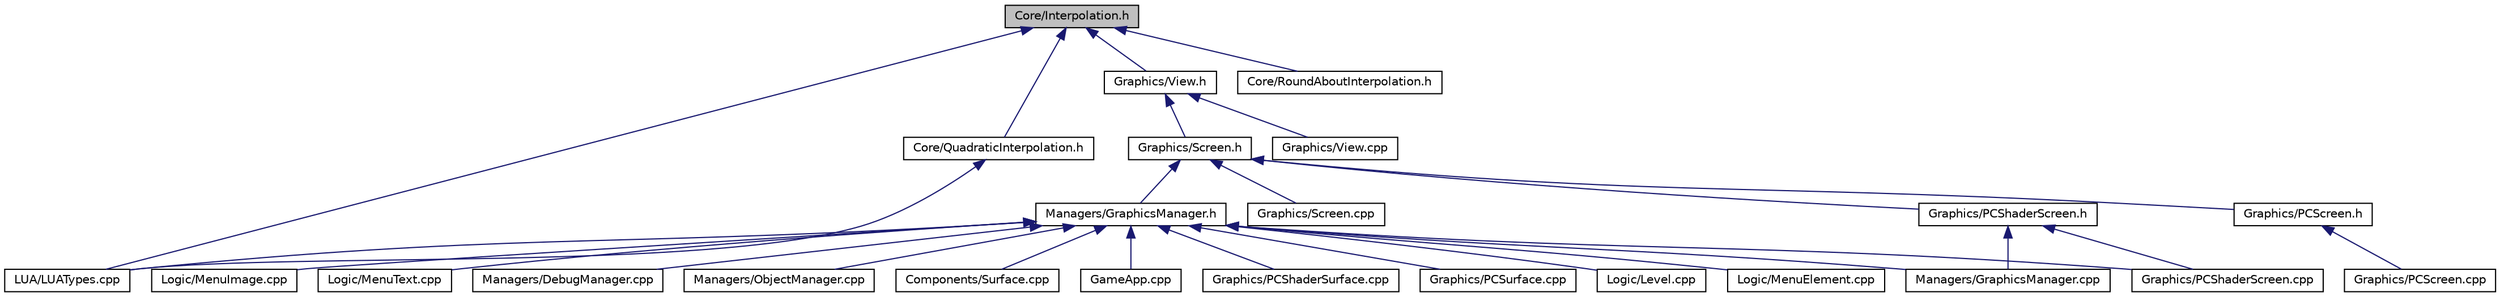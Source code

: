 digraph "Core/Interpolation.h"
{
  edge [fontname="Helvetica",fontsize="10",labelfontname="Helvetica",labelfontsize="10"];
  node [fontname="Helvetica",fontsize="10",shape=record];
  Node1 [label="Core/Interpolation.h",height=0.2,width=0.4,color="black", fillcolor="grey75", style="filled", fontcolor="black"];
  Node1 -> Node2 [dir="back",color="midnightblue",fontsize="10",style="solid"];
  Node2 [label="Core/QuadraticInterpolation.h",height=0.2,width=0.4,color="black", fillcolor="white", style="filled",URL="$QuadraticInterpolation_8h.html"];
  Node2 -> Node3 [dir="back",color="midnightblue",fontsize="10",style="solid"];
  Node3 [label="LUA/LUATypes.cpp",height=0.2,width=0.4,color="black", fillcolor="white", style="filled",URL="$LUATypes_8cpp.html"];
  Node1 -> Node4 [dir="back",color="midnightblue",fontsize="10",style="solid"];
  Node4 [label="Core/RoundAboutInterpolation.h",height=0.2,width=0.4,color="black", fillcolor="white", style="filled",URL="$RoundAboutInterpolation_8h.html"];
  Node1 -> Node5 [dir="back",color="midnightblue",fontsize="10",style="solid"];
  Node5 [label="Graphics/View.h",height=0.2,width=0.4,color="black", fillcolor="white", style="filled",URL="$View_8h.html"];
  Node5 -> Node6 [dir="back",color="midnightblue",fontsize="10",style="solid"];
  Node6 [label="Graphics/Screen.h",height=0.2,width=0.4,color="black", fillcolor="white", style="filled",URL="$Screen_8h.html"];
  Node6 -> Node7 [dir="back",color="midnightblue",fontsize="10",style="solid"];
  Node7 [label="Graphics/PCScreen.h",height=0.2,width=0.4,color="black", fillcolor="white", style="filled",URL="$PCScreen_8h.html"];
  Node7 -> Node8 [dir="back",color="midnightblue",fontsize="10",style="solid"];
  Node8 [label="Graphics/PCScreen.cpp",height=0.2,width=0.4,color="black", fillcolor="white", style="filled",URL="$PCScreen_8cpp.html"];
  Node6 -> Node9 [dir="back",color="midnightblue",fontsize="10",style="solid"];
  Node9 [label="Graphics/PCShaderScreen.h",height=0.2,width=0.4,color="black", fillcolor="white", style="filled",URL="$PCShaderScreen_8h.html"];
  Node9 -> Node10 [dir="back",color="midnightblue",fontsize="10",style="solid"];
  Node10 [label="Graphics/PCShaderScreen.cpp",height=0.2,width=0.4,color="black", fillcolor="white", style="filled",URL="$PCShaderScreen_8cpp.html"];
  Node9 -> Node11 [dir="back",color="midnightblue",fontsize="10",style="solid"];
  Node11 [label="Managers/GraphicsManager.cpp",height=0.2,width=0.4,color="black", fillcolor="white", style="filled",URL="$GraphicsManager_8cpp.html"];
  Node6 -> Node12 [dir="back",color="midnightblue",fontsize="10",style="solid"];
  Node12 [label="Graphics/Screen.cpp",height=0.2,width=0.4,color="black", fillcolor="white", style="filled",URL="$Screen_8cpp.html"];
  Node6 -> Node13 [dir="back",color="midnightblue",fontsize="10",style="solid"];
  Node13 [label="Managers/GraphicsManager.h",height=0.2,width=0.4,color="black", fillcolor="white", style="filled",URL="$GraphicsManager_8h.html"];
  Node13 -> Node14 [dir="back",color="midnightblue",fontsize="10",style="solid"];
  Node14 [label="Components/Surface.cpp",height=0.2,width=0.4,color="black", fillcolor="white", style="filled",URL="$Surface_8cpp.html"];
  Node13 -> Node15 [dir="back",color="midnightblue",fontsize="10",style="solid"];
  Node15 [label="GameApp.cpp",height=0.2,width=0.4,color="black", fillcolor="white", style="filled",URL="$GameApp_8cpp.html"];
  Node13 -> Node10 [dir="back",color="midnightblue",fontsize="10",style="solid"];
  Node13 -> Node16 [dir="back",color="midnightblue",fontsize="10",style="solid"];
  Node16 [label="Graphics/PCShaderSurface.cpp",height=0.2,width=0.4,color="black", fillcolor="white", style="filled",URL="$PCShaderSurface_8cpp.html"];
  Node13 -> Node17 [dir="back",color="midnightblue",fontsize="10",style="solid"];
  Node17 [label="Graphics/PCSurface.cpp",height=0.2,width=0.4,color="black", fillcolor="white", style="filled",URL="$PCSurface_8cpp.html"];
  Node13 -> Node18 [dir="back",color="midnightblue",fontsize="10",style="solid"];
  Node18 [label="Logic/Level.cpp",height=0.2,width=0.4,color="black", fillcolor="white", style="filled",URL="$Level_8cpp.html"];
  Node13 -> Node19 [dir="back",color="midnightblue",fontsize="10",style="solid"];
  Node19 [label="Logic/MenuElement.cpp",height=0.2,width=0.4,color="black", fillcolor="white", style="filled",URL="$MenuElement_8cpp.html"];
  Node13 -> Node20 [dir="back",color="midnightblue",fontsize="10",style="solid"];
  Node20 [label="Logic/MenuImage.cpp",height=0.2,width=0.4,color="black", fillcolor="white", style="filled",URL="$MenuImage_8cpp.html"];
  Node13 -> Node21 [dir="back",color="midnightblue",fontsize="10",style="solid"];
  Node21 [label="Logic/MenuText.cpp",height=0.2,width=0.4,color="black", fillcolor="white", style="filled",URL="$MenuText_8cpp.html"];
  Node13 -> Node3 [dir="back",color="midnightblue",fontsize="10",style="solid"];
  Node13 -> Node22 [dir="back",color="midnightblue",fontsize="10",style="solid"];
  Node22 [label="Managers/DebugManager.cpp",height=0.2,width=0.4,color="black", fillcolor="white", style="filled",URL="$DebugManager_8cpp.html"];
  Node13 -> Node11 [dir="back",color="midnightblue",fontsize="10",style="solid"];
  Node13 -> Node23 [dir="back",color="midnightblue",fontsize="10",style="solid"];
  Node23 [label="Managers/ObjectManager.cpp",height=0.2,width=0.4,color="black", fillcolor="white", style="filled",URL="$ObjectManager_8cpp.html"];
  Node5 -> Node24 [dir="back",color="midnightblue",fontsize="10",style="solid"];
  Node24 [label="Graphics/View.cpp",height=0.2,width=0.4,color="black", fillcolor="white", style="filled",URL="$View_8cpp.html"];
  Node1 -> Node3 [dir="back",color="midnightblue",fontsize="10",style="solid"];
}

